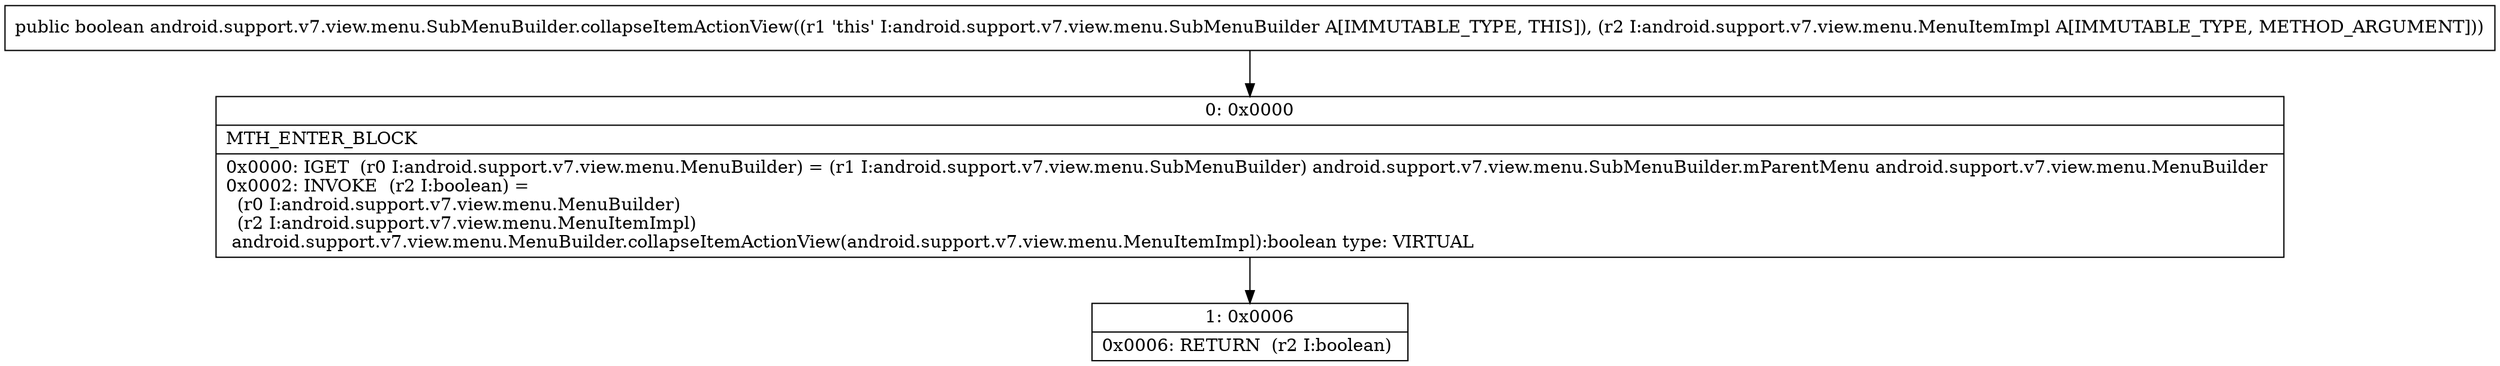 digraph "CFG forandroid.support.v7.view.menu.SubMenuBuilder.collapseItemActionView(Landroid\/support\/v7\/view\/menu\/MenuItemImpl;)Z" {
Node_0 [shape=record,label="{0\:\ 0x0000|MTH_ENTER_BLOCK\l|0x0000: IGET  (r0 I:android.support.v7.view.menu.MenuBuilder) = (r1 I:android.support.v7.view.menu.SubMenuBuilder) android.support.v7.view.menu.SubMenuBuilder.mParentMenu android.support.v7.view.menu.MenuBuilder \l0x0002: INVOKE  (r2 I:boolean) = \l  (r0 I:android.support.v7.view.menu.MenuBuilder)\l  (r2 I:android.support.v7.view.menu.MenuItemImpl)\l android.support.v7.view.menu.MenuBuilder.collapseItemActionView(android.support.v7.view.menu.MenuItemImpl):boolean type: VIRTUAL \l}"];
Node_1 [shape=record,label="{1\:\ 0x0006|0x0006: RETURN  (r2 I:boolean) \l}"];
MethodNode[shape=record,label="{public boolean android.support.v7.view.menu.SubMenuBuilder.collapseItemActionView((r1 'this' I:android.support.v7.view.menu.SubMenuBuilder A[IMMUTABLE_TYPE, THIS]), (r2 I:android.support.v7.view.menu.MenuItemImpl A[IMMUTABLE_TYPE, METHOD_ARGUMENT])) }"];
MethodNode -> Node_0;
Node_0 -> Node_1;
}

